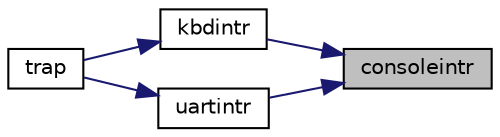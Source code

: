 digraph "consoleintr"
{
 // LATEX_PDF_SIZE
  edge [fontname="Helvetica",fontsize="10",labelfontname="Helvetica",labelfontsize="10"];
  node [fontname="Helvetica",fontsize="10",shape=record];
  rankdir="RL";
  Node1 [label="consoleintr",height=0.2,width=0.4,color="black", fillcolor="grey75", style="filled", fontcolor="black",tooltip=" "];
  Node1 -> Node2 [dir="back",color="midnightblue",fontsize="10",style="solid"];
  Node2 [label="kbdintr",height=0.2,width=0.4,color="black", fillcolor="white", style="filled",URL="$d5/d64/defs_8h.html#af3d6113fa152781400e1e0e728c55e54",tooltip=" "];
  Node2 -> Node3 [dir="back",color="midnightblue",fontsize="10",style="solid"];
  Node3 [label="trap",height=0.2,width=0.4,color="black", fillcolor="white", style="filled",URL="$dc/d6f/trap_8c.html#a372d166e36c086c91e5f5d81e5fead3a",tooltip=" "];
  Node1 -> Node4 [dir="back",color="midnightblue",fontsize="10",style="solid"];
  Node4 [label="uartintr",height=0.2,width=0.4,color="black", fillcolor="white", style="filled",URL="$d5/d64/defs_8h.html#aa64047002b0e84e2611ebf7dc46b7c99",tooltip=" "];
  Node4 -> Node3 [dir="back",color="midnightblue",fontsize="10",style="solid"];
}
